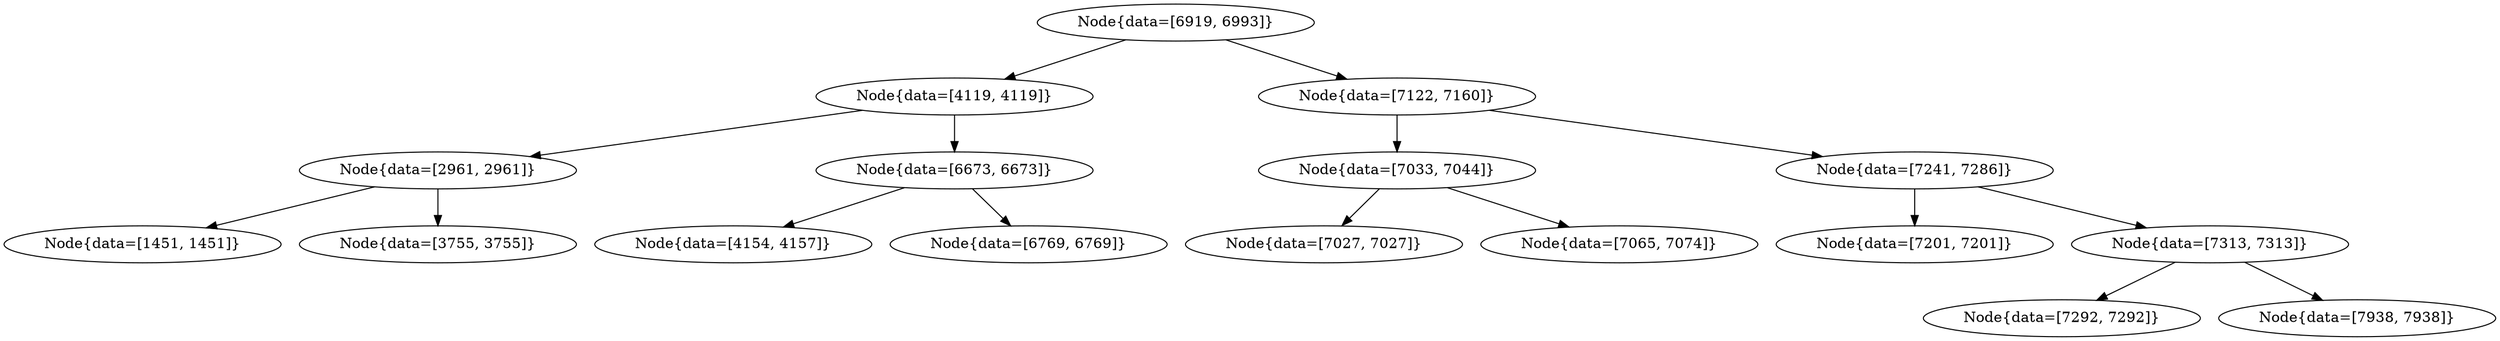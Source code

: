 digraph G{
860567853 [label="Node{data=[6919, 6993]}"]
860567853 -> 1509409030
1509409030 [label="Node{data=[4119, 4119]}"]
1509409030 -> 326102242
326102242 [label="Node{data=[2961, 2961]}"]
326102242 -> 1447527714
1447527714 [label="Node{data=[1451, 1451]}"]
326102242 -> 1018125462
1018125462 [label="Node{data=[3755, 3755]}"]
1509409030 -> 1530353140
1530353140 [label="Node{data=[6673, 6673]}"]
1530353140 -> 936618636
936618636 [label="Node{data=[4154, 4157]}"]
1530353140 -> 1574389697
1574389697 [label="Node{data=[6769, 6769]}"]
860567853 -> 467335937
467335937 [label="Node{data=[7122, 7160]}"]
467335937 -> 2057536891
2057536891 [label="Node{data=[7033, 7044]}"]
2057536891 -> 1343145833
1343145833 [label="Node{data=[7027, 7027]}"]
2057536891 -> 931163110
931163110 [label="Node{data=[7065, 7074]}"]
467335937 -> 2077138148
2077138148 [label="Node{data=[7241, 7286]}"]
2077138148 -> 488654523
488654523 [label="Node{data=[7201, 7201]}"]
2077138148 -> 993263609
993263609 [label="Node{data=[7313, 7313]}"]
993263609 -> 265845794
265845794 [label="Node{data=[7292, 7292]}"]
993263609 -> 16705665
16705665 [label="Node{data=[7938, 7938]}"]
}